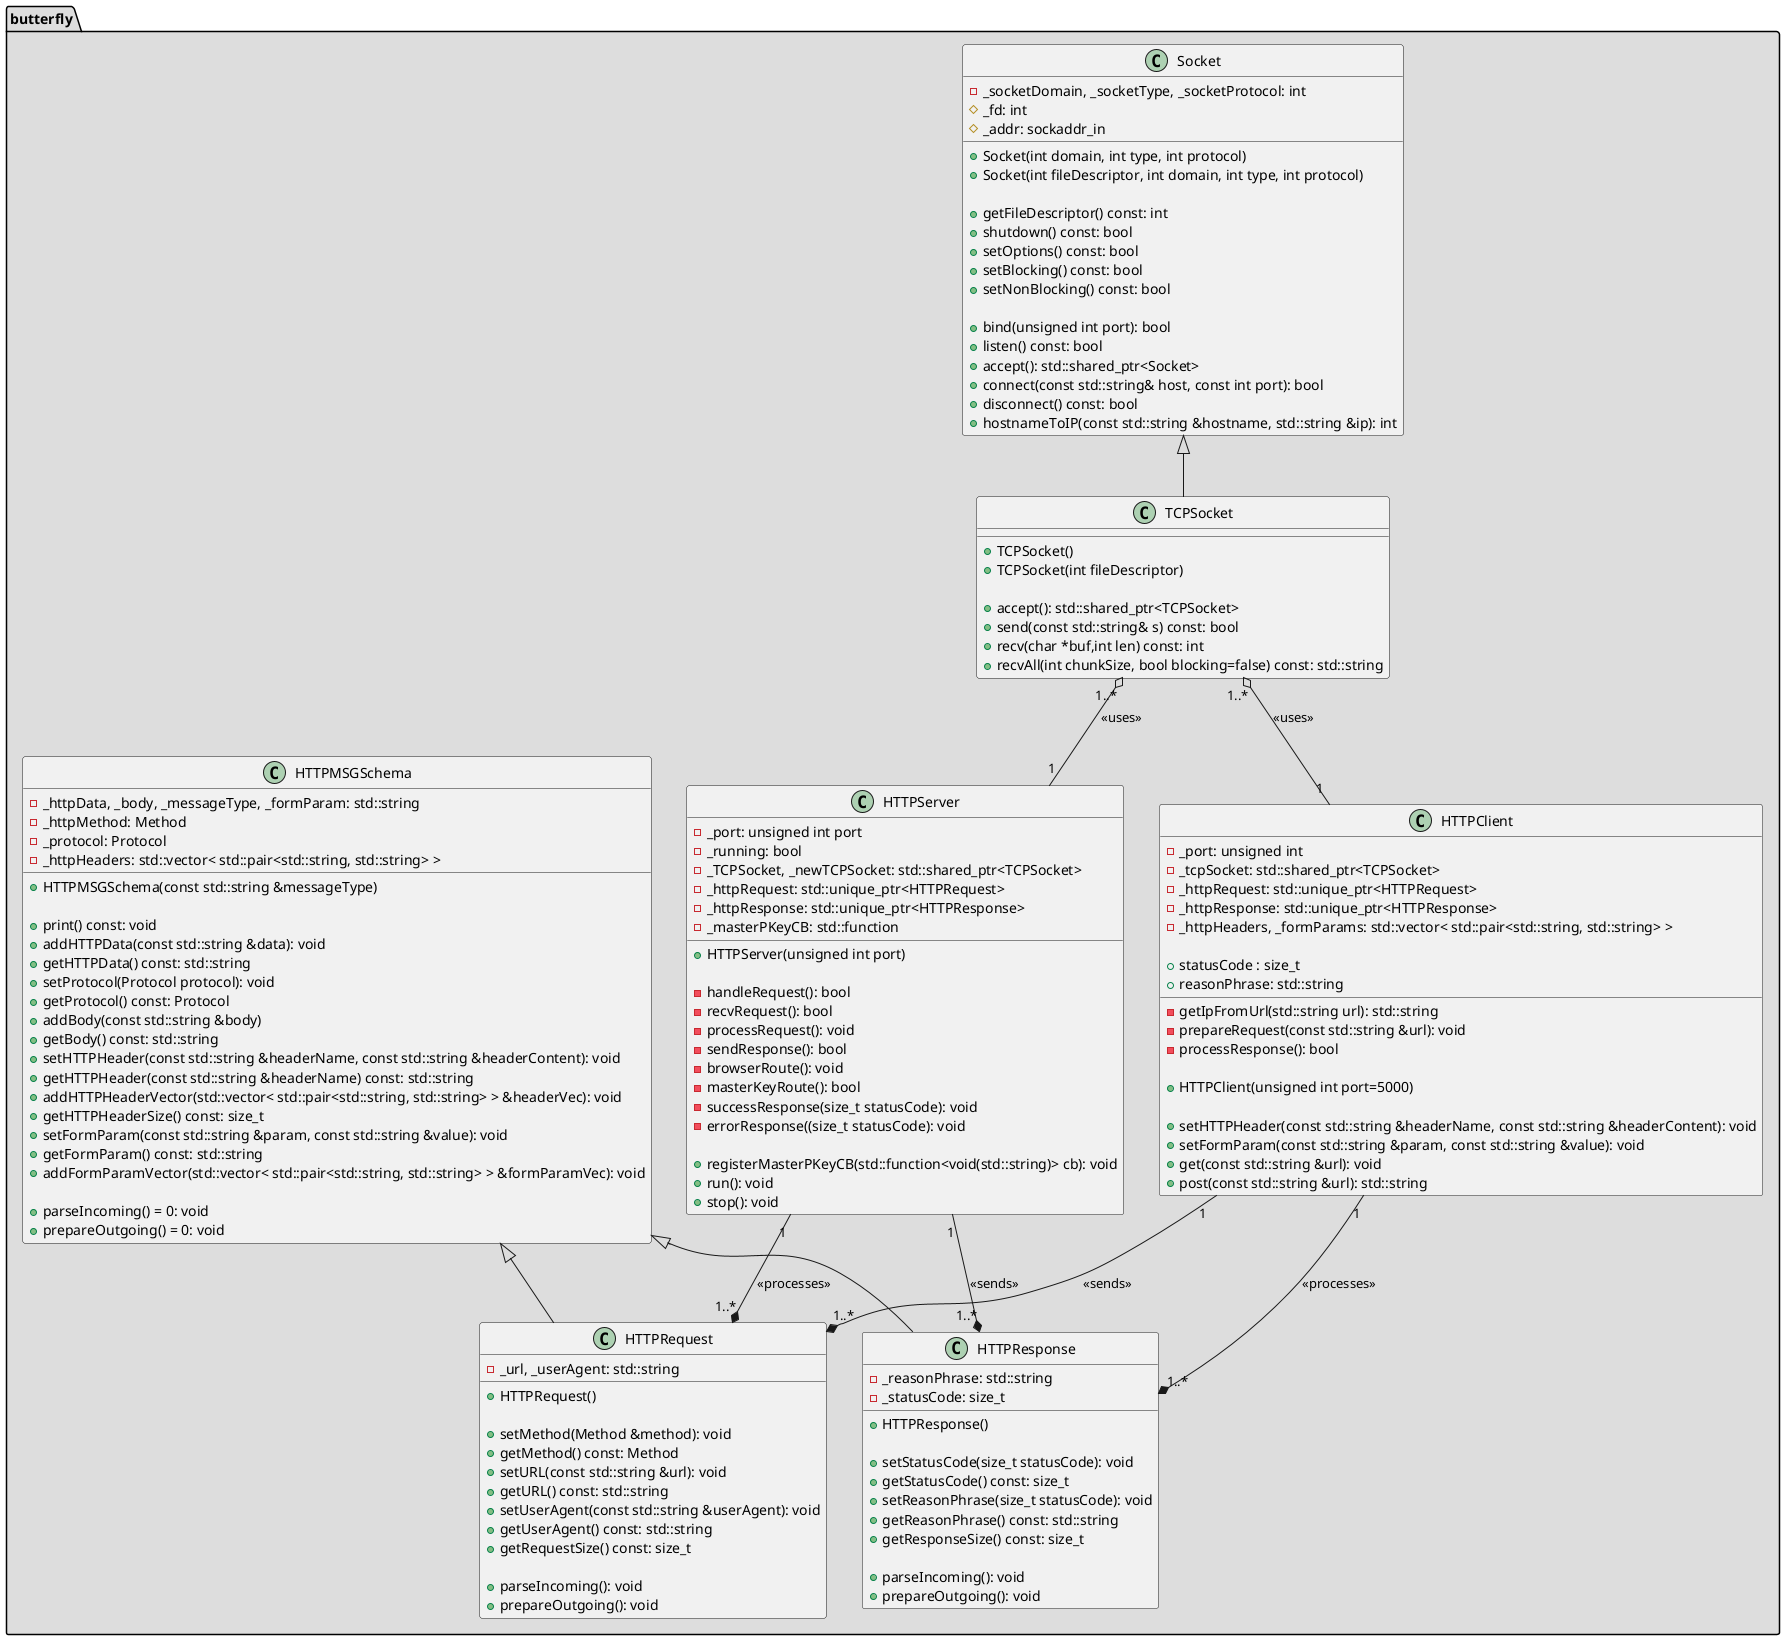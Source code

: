 @startuml

package butterfly #DDDDDD
{

class Socket
{
    - _socketDomain, _socketType, _socketProtocol: int
    # _fd: int
    # _addr: sockaddr_in

    + Socket(int domain, int type, int protocol)
    + Socket(int fileDescriptor, int domain, int type, int protocol)

    + getFileDescriptor() const: int
    + shutdown() const: bool
    + setOptions() const: bool
    + setBlocking() const: bool
    + setNonBlocking() const: bool

    + bind(unsigned int port): bool
    + listen() const: bool
    + accept(): std::shared_ptr<Socket>
    + connect(const std::string& host, const int port): bool
    + disconnect() const: bool
    + hostnameToIP(const std::string &hostname, std::string &ip): int
}

class TCPSocket
{

    + TCPSocket()
    + TCPSocket(int fileDescriptor)

    + accept(): std::shared_ptr<TCPSocket>
    + send(const std::string& s) const: bool
    + recv(char *buf,int len) const: int
    + recvAll(int chunkSize, bool blocking=false) const: std::string
}


class HTTPServer
{
    - _port: unsigned int port
    - _running: bool
    - _TCPSocket, _newTCPSocket: std::shared_ptr<TCPSocket>
    - _httpRequest: std::unique_ptr<HTTPRequest>
    - _httpResponse: std::unique_ptr<HTTPResponse>
    - _masterPKeyCB: std::function

    + HTTPServer(unsigned int port)

    - handleRequest(): bool
    - recvRequest(): bool
    - processRequest(): void
    - sendResponse(): bool
    - browserRoute(): void
    - masterKeyRoute(): bool
    - successResponse(size_t statusCode): void
    - errorResponse((size_t statusCode): void

    + registerMasterPKeyCB(std::function<void(std::string)> cb): void
    + run(): void
    + stop(): void
}

class HTTPClient
{
    - _port: unsigned int
    - _tcpSocket: std::shared_ptr<TCPSocket>
    - _httpRequest: std::unique_ptr<HTTPRequest>
    - _httpResponse: std::unique_ptr<HTTPResponse>
    - _httpHeaders, _formParams: std::vector< std::pair<std::string, std::string> >

    + statusCode : size_t
    + reasonPhrase: std::string

    - getIpFromUrl(std::string url): std::string
    - prepareRequest(const std::string &url): void
    - processResponse(): bool

    + HTTPClient(unsigned int port=5000)

    + setHTTPHeader(const std::string &headerName, const std::string &headerContent): void
    + setFormParam(const std::string &param, const std::string &value): void
    + get(const std::string &url): void
    + post(const std::string &url): std::string
}

class HTTPMSGSchema
{
    - _httpData, _body, _messageType, _formParam: std::string
    - _httpMethod: Method
    - _protocol: Protocol
    - _httpHeaders: std::vector< std::pair<std::string, std::string> >

    + HTTPMSGSchema(const std::string &messageType)

    + print() const: void
    + addHTTPData(const std::string &data): void
    + getHTTPData() const: std::string
    + setProtocol(Protocol protocol): void
    + getProtocol() const: Protocol
    + addBody(const std::string &body)
    + getBody() const: std::string
    + setHTTPHeader(const std::string &headerName, const std::string &headerContent): void
    + getHTTPHeader(const std::string &headerName) const: std::string
    + addHTTPHeaderVector(std::vector< std::pair<std::string, std::string> > &headerVec): void
    + getHTTPHeaderSize() const: size_t
    + setFormParam(const std::string &param, const std::string &value): void
    + getFormParam() const: std::string
    + addFormParamVector(std::vector< std::pair<std::string, std::string> > &formParamVec): void

    + parseIncoming() = 0: void
    + prepareOutgoing() = 0: void
}

class HTTPRequest
{
    - _url, _userAgent: std::string

    + HTTPRequest()

    + setMethod(Method &method): void
    + getMethod() const: Method
    + setURL(const std::string &url): void
    + getURL() const: std::string
    + setUserAgent(const std::string &userAgent): void
    + getUserAgent() const: std::string
    + getRequestSize() const: size_t

    + parseIncoming(): void
    + prepareOutgoing(): void
}

class HTTPResponse
{
    - _reasonPhrase: std::string
    - _statusCode: size_t

    + HTTPResponse()

    + setStatusCode(size_t statusCode): void
    + getStatusCode() const: size_t
    + setReasonPhrase(size_t statusCode): void
    + getReasonPhrase() const: std::string
    + getResponseSize() const: size_t

    + parseIncoming(): void
    + prepareOutgoing(): void
}

together {
    class HTTPServer
    class HTTPClient
}

Socket            <|-- TCPSocket
TCPSocket "1..*"  o--  "1" HTTPServer : <<uses>>
TCPSocket "1..*"  o--  "1" HTTPClient : <<uses>>

HTTPServer "1"    --* "1..*" HTTPRequest: <<processes>>
HTTPServer "1"    --* "1..*" HTTPResponse: <<sends>>

HTTPClient "1"    --* "1..*" HTTPRequest: <<sends>>
HTTPClient "1"    --* "1..*" HTTPResponse: <<processes>>

HTTPMSGSchema <|-- HTTPRequest
HTTPMSGSchema <|-- HTTPResponse

}
@enduml